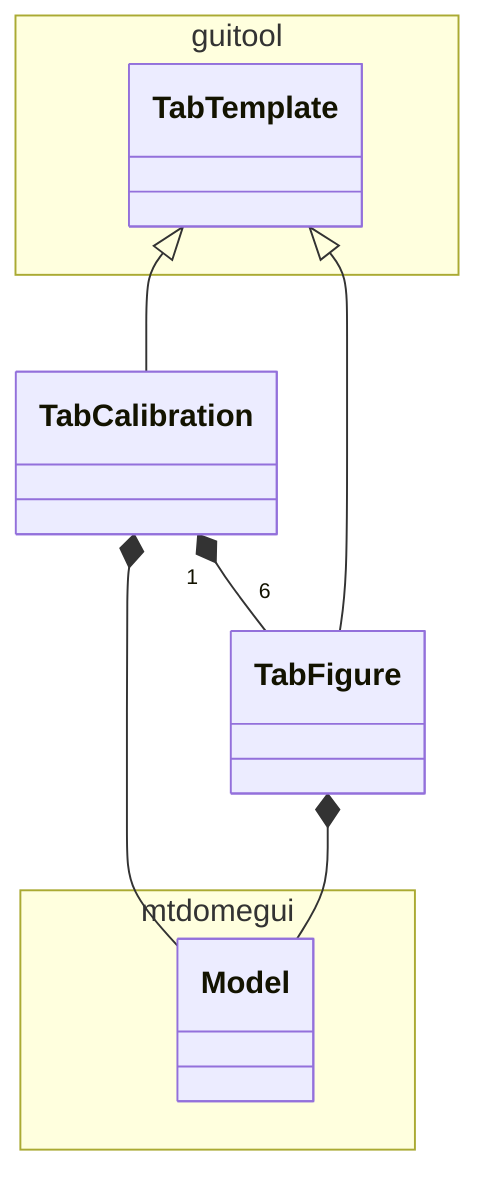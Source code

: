 classDiagram

namespace guitool {
  class TabTemplate
}

namespace mtdomegui {
  class Model
}

TabTemplate <|-- TabCalibration
TabTemplate <|-- TabFigure

TabCalibration *-- Model
TabCalibration "1" *-- "6" TabFigure

TabFigure *-- Model
